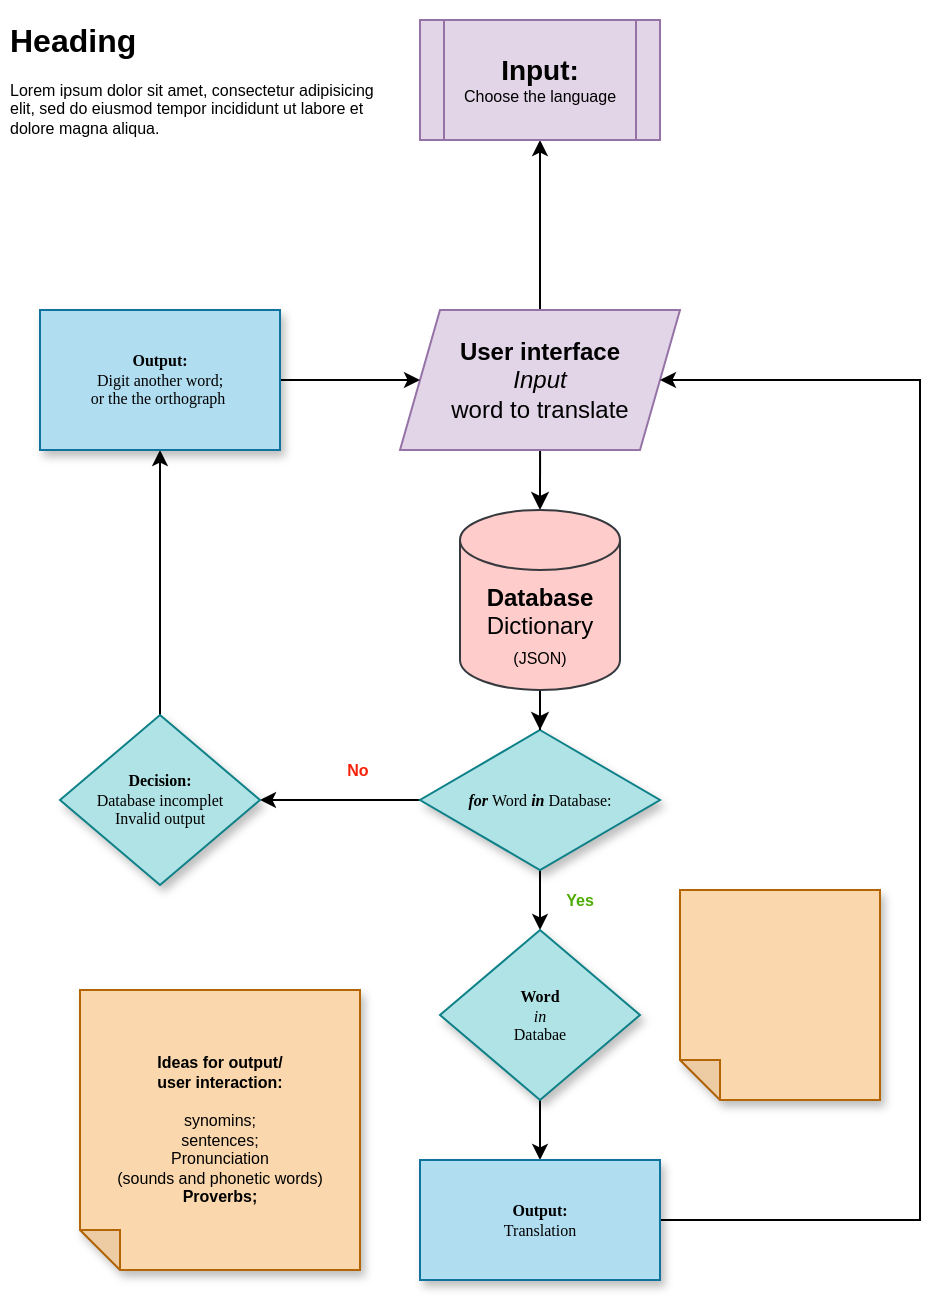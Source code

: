 <mxfile version="20.8.3" type="github">
  <diagram name="Page-1" id="edf60f1a-56cd-e834-aa8a-f176f3a09ee4">
    <mxGraphModel dx="2460" dy="1616" grid="1" gridSize="10" guides="1" tooltips="1" connect="1" arrows="1" fold="1" page="1" pageScale="1" pageWidth="1100" pageHeight="850" background="none" math="0" shadow="0">
      <root>
        <mxCell id="0" />
        <mxCell id="1" parent="0" />
        <mxCell id="eJp7wYnlp6lhv11Ni1Pk-20" value="" style="edgeStyle=orthogonalEdgeStyle;rounded=0;orthogonalLoop=1;jettySize=auto;html=1;shadow=0;fontSize=8;endSize=5;" parent="1" source="60e70716793133e9-5" target="eJp7wYnlp6lhv11Ni1Pk-19" edge="1">
          <mxGeometry relative="1" as="geometry" />
        </mxCell>
        <mxCell id="eJp7wYnlp6lhv11Ni1Pk-28" value="" style="edgeStyle=orthogonalEdgeStyle;rounded=0;orthogonalLoop=1;jettySize=auto;html=1;shadow=0;fontSize=10;endSize=5;" parent="1" source="60e70716793133e9-5" target="eJp7wYnlp6lhv11Ni1Pk-27" edge="1">
          <mxGeometry relative="1" as="geometry" />
        </mxCell>
        <mxCell id="60e70716793133e9-5" value="&amp;nbsp;&lt;b&gt;&lt;i&gt;for&amp;nbsp;&lt;/i&gt;&lt;/b&gt;Word &lt;b style=&quot;font-style: italic;&quot;&gt;in&lt;/b&gt;&amp;nbsp;Database:&lt;i&gt;&amp;nbsp;&lt;/i&gt;" style="rhombus;whiteSpace=wrap;html=1;rounded=0;shadow=1;labelBackgroundColor=none;strokeWidth=1;fontFamily=Verdana;fontSize=8;align=center;fillColor=#b0e3e6;strokeColor=#0e8088;" parent="1" vertex="1">
          <mxGeometry x="190" y="210" width="120" height="70" as="geometry" />
        </mxCell>
        <mxCell id="eJp7wYnlp6lhv11Ni1Pk-4" style="edgeStyle=orthogonalEdgeStyle;rounded=0;orthogonalLoop=1;jettySize=auto;html=1;" parent="1" edge="1">
          <mxGeometry relative="1" as="geometry">
            <mxPoint x="250" y="100" as="targetPoint" />
            <mxPoint x="250.034" y="70" as="sourcePoint" />
          </mxGeometry>
        </mxCell>
        <mxCell id="eJp7wYnlp6lhv11Ni1Pk-9" value="" style="edgeStyle=orthogonalEdgeStyle;rounded=0;orthogonalLoop=1;jettySize=auto;html=1;fontSize=8;" parent="1" source="eJp7wYnlp6lhv11Ni1Pk-6" target="60e70716793133e9-5" edge="1">
          <mxGeometry relative="1" as="geometry" />
        </mxCell>
        <mxCell id="eJp7wYnlp6lhv11Ni1Pk-6" value="&lt;b&gt;Database&lt;/b&gt;&lt;br&gt;Dictionary&lt;br&gt;&lt;font style=&quot;font-size: 8px;&quot;&gt;(JSON)&lt;/font&gt;" style="shape=cylinder3;whiteSpace=wrap;html=1;boundedLbl=1;backgroundOutline=1;size=15;fillColor=#ffcccc;strokeColor=#36393d;rounded=0;" parent="1" vertex="1">
          <mxGeometry x="210" y="100" width="80" height="90" as="geometry" />
        </mxCell>
        <mxCell id="eJp7wYnlp6lhv11Ni1Pk-35" value="" style="edgeStyle=orthogonalEdgeStyle;rounded=0;orthogonalLoop=1;jettySize=auto;html=1;shadow=0;fontSize=10;fontColor=#4eac02;endSize=5;" parent="1" source="eJp7wYnlp6lhv11Ni1Pk-7" target="eJp7wYnlp6lhv11Ni1Pk-34" edge="1">
          <mxGeometry relative="1" as="geometry" />
        </mxCell>
        <mxCell id="eJp7wYnlp6lhv11Ni1Pk-7" value="&lt;span style=&quot;background-color: transparent;&quot;&gt;&lt;br&gt;&lt;b style=&quot;border-color: var(--border-color); color: rgb(0, 0, 0); font-family: Helvetica; font-size: 12px; font-style: normal; font-variant-ligatures: normal; font-variant-caps: normal; letter-spacing: normal; text-align: center; text-indent: 0px; text-transform: none; word-spacing: 0px; -webkit-text-stroke-width: 0px; text-decoration-thickness: initial; text-decoration-style: initial; text-decoration-color: initial;&quot;&gt;User interface&lt;/b&gt;&lt;br style=&quot;border-color: var(--border-color); color: rgb(0, 0, 0); font-family: Helvetica; font-size: 12px; font-style: normal; font-variant-ligatures: normal; font-variant-caps: normal; font-weight: 400; letter-spacing: normal; text-align: center; text-indent: 0px; text-transform: none; word-spacing: 0px; -webkit-text-stroke-width: 0px; text-decoration-thickness: initial; text-decoration-style: initial; text-decoration-color: initial;&quot;&gt;&lt;i style=&quot;border-color: var(--border-color); color: rgb(0, 0, 0); font-family: Helvetica; font-size: 12px; font-variant-ligatures: normal; font-variant-caps: normal; font-weight: 400; letter-spacing: normal; text-align: center; text-indent: 0px; text-transform: none; word-spacing: 0px; -webkit-text-stroke-width: 0px; text-decoration-thickness: initial; text-decoration-style: initial; text-decoration-color: initial;&quot;&gt;Input&lt;/i&gt;&lt;span style=&quot;color: rgb(0, 0, 0); font-family: Helvetica; font-size: 12px; font-style: normal; font-variant-ligatures: normal; font-variant-caps: normal; font-weight: 400; letter-spacing: normal; text-align: center; text-indent: 0px; text-transform: none; word-spacing: 0px; -webkit-text-stroke-width: 0px; text-decoration-thickness: initial; text-decoration-style: initial; text-decoration-color: initial; float: none; display: inline !important;&quot;&gt;&lt;/span&gt;&lt;br style=&quot;border-color: var(--border-color); color: rgb(0, 0, 0); font-family: Helvetica; font-size: 12px; font-style: normal; font-variant-ligatures: normal; font-variant-caps: normal; font-weight: 400; letter-spacing: normal; text-align: center; text-indent: 0px; text-transform: none; word-spacing: 0px; -webkit-text-stroke-width: 0px; text-decoration-thickness: initial; text-decoration-style: initial; text-decoration-color: initial;&quot;&gt;&lt;span style=&quot;color: rgb(0, 0, 0); font-family: Helvetica; font-size: 12px; font-style: normal; font-variant-ligatures: normal; font-variant-caps: normal; font-weight: 400; letter-spacing: normal; text-align: center; text-indent: 0px; text-transform: none; word-spacing: 0px; -webkit-text-stroke-width: 0px; text-decoration-thickness: initial; text-decoration-style: initial; text-decoration-color: initial; float: none; display: inline !important;&quot;&gt;word to translate&lt;/span&gt;&lt;br&gt;&lt;br&gt;&lt;/span&gt;" style="shape=parallelogram;perimeter=parallelogramPerimeter;whiteSpace=wrap;html=1;fixedSize=1;fontSize=8;fillColor=#e1d5e7;strokeColor=#9673a6;rounded=0;" parent="1" vertex="1">
          <mxGeometry x="180" width="140" height="70" as="geometry" />
        </mxCell>
        <mxCell id="eJp7wYnlp6lhv11Ni1Pk-12" value="&lt;b&gt;Ideas for output/&lt;br&gt;user interaction:&lt;/b&gt;&lt;br&gt;&lt;br&gt;synomins;&lt;br&gt;sentences;&lt;br&gt;Pronunciation &lt;br&gt;(sounds and phonetic words)&lt;br&gt;&lt;b&gt;Proverbs;&lt;/b&gt;" style="shape=note;whiteSpace=wrap;html=1;backgroundOutline=1;darkOpacity=0.05;fillStyle=solid;direction=west;gradientDirection=north;shadow=1;size=20;pointerEvents=1;fontSize=8;fillColor=#fad7ac;strokeColor=#b46504;rounded=0;" parent="1" vertex="1">
          <mxGeometry x="20" y="340" width="140" height="140" as="geometry" />
        </mxCell>
        <mxCell id="eJp7wYnlp6lhv11Ni1Pk-16" value="&lt;h1&gt;Heading&lt;/h1&gt;&lt;p&gt;Lorem ipsum dolor sit amet, consectetur adipisicing elit, sed do eiusmod tempor incididunt ut labore et dolore magna aliqua.&lt;/p&gt;" style="text;html=1;strokeColor=none;fillColor=none;spacing=5;spacingTop=-20;whiteSpace=wrap;overflow=hidden;rounded=0;fontSize=8;" parent="1" vertex="1">
          <mxGeometry x="-20" y="-145" width="190" height="120" as="geometry" />
        </mxCell>
        <mxCell id="eJp7wYnlp6lhv11Ni1Pk-25" value="" style="edgeStyle=orthogonalEdgeStyle;rounded=0;orthogonalLoop=1;jettySize=auto;html=1;shadow=0;fontSize=10;endSize=5;" parent="1" source="eJp7wYnlp6lhv11Ni1Pk-19" target="eJp7wYnlp6lhv11Ni1Pk-24" edge="1">
          <mxGeometry relative="1" as="geometry" />
        </mxCell>
        <mxCell id="eJp7wYnlp6lhv11Ni1Pk-19" value="&lt;b&gt;Decision:&lt;/b&gt;&lt;br&gt;Database incomplet&lt;br&gt;Invalid output" style="rhombus;whiteSpace=wrap;html=1;fontSize=8;fontFamily=Verdana;rounded=0;shadow=1;labelBackgroundColor=none;strokeWidth=1;fillColor=#b0e3e6;strokeColor=#0e8088;" parent="1" vertex="1">
          <mxGeometry x="10" y="202.5" width="100" height="85" as="geometry" />
        </mxCell>
        <mxCell id="eJp7wYnlp6lhv11Ni1Pk-21" value="No" style="text;html=1;strokeColor=none;fillColor=none;align=center;verticalAlign=middle;whiteSpace=wrap;rounded=0;fontSize=8;fontColor=#f62109;fontStyle=1;" parent="1" vertex="1">
          <mxGeometry x="129" y="215" width="60" height="30" as="geometry" />
        </mxCell>
        <mxCell id="eJp7wYnlp6lhv11Ni1Pk-26" value="" style="edgeStyle=orthogonalEdgeStyle;rounded=0;orthogonalLoop=1;jettySize=auto;html=1;shadow=0;fontSize=10;endSize=5;" parent="1" source="eJp7wYnlp6lhv11Ni1Pk-24" target="eJp7wYnlp6lhv11Ni1Pk-7" edge="1">
          <mxGeometry relative="1" as="geometry" />
        </mxCell>
        <mxCell id="eJp7wYnlp6lhv11Ni1Pk-24" value="&lt;span style=&quot;background-color: transparent;&quot;&gt;&lt;b&gt;Output:&lt;br&gt;&lt;/b&gt;Digit another word;&lt;br&gt;or the the orthograph&amp;nbsp;&lt;/span&gt;" style="rounded=0;whiteSpace=wrap;html=1;fontSize=8;fontFamily=Verdana;shadow=1;labelBackgroundColor=none;strokeWidth=1;fillColor=#b1ddf0;strokeColor=#10739e;" parent="1" vertex="1">
          <mxGeometry width="120" height="70" as="geometry" />
        </mxCell>
        <mxCell id="eJp7wYnlp6lhv11Ni1Pk-33" value="" style="edgeStyle=orthogonalEdgeStyle;rounded=0;orthogonalLoop=1;jettySize=auto;html=1;shadow=0;fontSize=10;fontColor=#4eac02;endSize=5;" parent="1" source="eJp7wYnlp6lhv11Ni1Pk-27" target="eJp7wYnlp6lhv11Ni1Pk-32" edge="1">
          <mxGeometry relative="1" as="geometry" />
        </mxCell>
        <mxCell id="eJp7wYnlp6lhv11Ni1Pk-27" value="&lt;b&gt;Word&lt;/b&gt;&lt;br&gt;&lt;i&gt;in&lt;br&gt;&lt;/i&gt;Databae" style="rhombus;whiteSpace=wrap;html=1;fontSize=8;fontFamily=Verdana;rounded=0;shadow=1;labelBackgroundColor=none;strokeWidth=1;fillColor=#b0e3e6;strokeColor=#0e8088;" parent="1" vertex="1">
          <mxGeometry x="200" y="310" width="100" height="85" as="geometry" />
        </mxCell>
        <mxCell id="eJp7wYnlp6lhv11Ni1Pk-29" value="Yes" style="text;html=1;strokeColor=none;fillColor=none;align=center;verticalAlign=middle;whiteSpace=wrap;rounded=0;fontSize=8;fontColor=#4eac02;fontStyle=1;" parent="1" vertex="1">
          <mxGeometry x="240" y="280" width="60" height="30" as="geometry" />
        </mxCell>
        <mxCell id="eJp7wYnlp6lhv11Ni1Pk-36" style="edgeStyle=orthogonalEdgeStyle;rounded=0;orthogonalLoop=1;jettySize=auto;html=1;entryX=1;entryY=0.5;entryDx=0;entryDy=0;shadow=0;fontSize=10;fontColor=#4eac02;endSize=5;" parent="1" source="eJp7wYnlp6lhv11Ni1Pk-32" target="eJp7wYnlp6lhv11Ni1Pk-7" edge="1">
          <mxGeometry relative="1" as="geometry">
            <Array as="points">
              <mxPoint x="440" y="455" />
              <mxPoint x="440" y="35" />
            </Array>
          </mxGeometry>
        </mxCell>
        <mxCell id="eJp7wYnlp6lhv11Ni1Pk-32" value="&lt;b&gt;Output:&lt;/b&gt;&lt;br&gt;Translation" style="rounded=0;whiteSpace=wrap;html=1;fontSize=8;fontFamily=Verdana;shadow=1;labelBackgroundColor=none;strokeWidth=1;fillColor=#b1ddf0;strokeColor=#10739e;" parent="1" vertex="1">
          <mxGeometry x="190" y="425" width="120" height="60" as="geometry" />
        </mxCell>
        <mxCell id="eJp7wYnlp6lhv11Ni1Pk-34" value="&lt;b&gt;&lt;font style=&quot;font-size: 14px;&quot;&gt;Input:&lt;/font&gt;&lt;/b&gt;&lt;br&gt;Choose the language" style="shape=process;whiteSpace=wrap;html=1;backgroundOutline=1;fontSize=8;fillColor=#e1d5e7;strokeColor=#9673a6;rounded=0;" parent="1" vertex="1">
          <mxGeometry x="190" y="-145" width="120" height="60" as="geometry" />
        </mxCell>
        <mxCell id="eJp7wYnlp6lhv11Ni1Pk-37" value="" style="shape=note;whiteSpace=wrap;html=1;backgroundOutline=1;darkOpacity=0.05;fillStyle=solid;direction=west;gradientDirection=north;shadow=1;size=20;pointerEvents=1;fontSize=8;fillColor=#fad7ac;strokeColor=#b46504;rounded=0;" parent="1" vertex="1">
          <mxGeometry x="320" y="290" width="100" height="105" as="geometry" />
        </mxCell>
      </root>
    </mxGraphModel>
  </diagram>
</mxfile>

